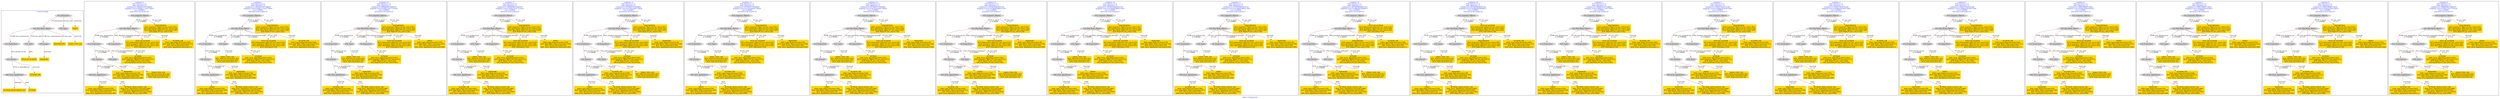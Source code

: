 digraph n0 {
fontcolor="blue"
remincross="true"
label="s08-s-17-edited.xml"
subgraph cluster_0 {
label="1-correct model"
n2[style="filled",color="white",fillcolor="lightgray",label="E12_Production1"];
n3[style="filled",color="white",fillcolor="lightgray",label="E21_Person1"];
n4[style="filled",color="white",fillcolor="lightgray",label="E82_Actor_Appellation1"];
n5[shape="plaintext",style="filled",fillcolor="gold",label="AUTHOR_URI"];
n6[style="filled",color="white",fillcolor="lightgray",label="E22_Man-Made_Object1"];
n7[style="filled",color="white",fillcolor="lightgray",label="E35_Title1"];
n8[style="filled",color="white",fillcolor="lightgray",label="E38_Image1"];
n9[shape="plaintext",style="filled",fillcolor="gold",label="DESCRIPTION"];
n10[style="filled",color="white",fillcolor="lightgray",label="E31_Document1"];
n11[style="filled",color="white",fillcolor="lightgray",label="E55_Type1"];
n12[shape="plaintext",style="filled",fillcolor="gold",label="VIDEO"];
n13[shape="plaintext",style="filled",fillcolor="gold",label="TITLE NO AUTHOR"];
n14[shape="plaintext",style="filled",fillcolor="gold",label="IMAGESRC"];
n15[shape="plaintext",style="filled",fillcolor="gold",label="VIDEO_TYPE_URI"];
n16[shape="plaintext",style="filled",fillcolor="gold",label="AUTHOR_APPELLATION_URI"];
n17[shape="plaintext",style="filled",fillcolor="gold",label="AUTHOR"];
}
subgraph cluster_1 {
label="candidate 0\nlink coherence:1.0\nnode coherence:1.0\nconfidence:0.19028331767338835\nmapping score:0.43842777255779614\ncost:13.99983\n-precision:0.29-recall:0.27"
n19[style="filled",color="white",fillcolor="lightgray",label="E12_Production1"];
n20[style="filled",color="white",fillcolor="lightgray",label="E21_Person1"];
n21[style="filled",color="white",fillcolor="lightgray",label="E55_Type1"];
n22[style="filled",color="white",fillcolor="lightgray",label="E82_Actor_Appellation1"];
n23[style="filled",color="white",fillcolor="lightgray",label="E22_Man-Made_Object1"];
n24[style="filled",color="white",fillcolor="lightgray",label="E8_Acquisition1"];
n25[style="filled",color="white",fillcolor="lightgray",label="E33_Linguistic_Object2"];
n26[shape="plaintext",style="filled",fillcolor="gold",label="DESCRIPTION\n[E33_Linguistic_Object,P3_has_note,0.347]\n[E73_Information_Object,P3_has_note,0.332]\n[E22_Man-Made_Object,P3_has_note,0.185]\n[E30_Right,P3_has_note,0.136]"];
n27[shape="plaintext",style="filled",fillcolor="gold",label="IMAGESRC\n[E40_Legal_Body,classLink,0.59]\n[E22_Man-Made_Object,classLink,0.188]\n[E21_Person,classLink,0.124]\n[E82_Actor_Appellation,classLink,0.099]"];
n28[shape="plaintext",style="filled",fillcolor="gold",label="AUTHOR\n[E82_Actor_Appellation,label,0.291]\n[E33_Linguistic_Object,P3_has_note,0.271]\n[E30_Right,P3_has_note,0.222]\n[E8_Acquisition,P3_has_note,0.216]"];
n29[shape="plaintext",style="filled",fillcolor="gold",label="VIDEO_TYPE_URI\n[E57_Material,classLink,0.341]\n[E74_Group,classLink,0.339]\n[E55_Type,classLink,0.32]"];
n30[shape="plaintext",style="filled",fillcolor="gold",label="TITLE NO AUTHOR\n[E73_Information_Object,P3_has_note,0.351]\n[E33_Linguistic_Object,P3_has_note,0.328]\n[E22_Man-Made_Object,P3_has_note,0.203]\n[E35_Title,label,0.118]"];
n31[shape="plaintext",style="filled",fillcolor="gold",label="AUTHOR_URI\n[E40_Legal_Body,classLink,0.564]\n[E22_Man-Made_Object,classLink,0.211]\n[E21_Person,classLink,0.125]\n[E82_Actor_Appellation,classLink,0.1]"];
n32[shape="plaintext",style="filled",fillcolor="gold",label="VIDEO\n[E40_Legal_Body,classLink,0.578]\n[E22_Man-Made_Object,classLink,0.205]\n[E21_Person,classLink,0.12]\n[E82_Actor_Appellation,classLink,0.096]"];
n33[shape="plaintext",style="filled",fillcolor="gold",label="AUTHOR_APPELLATION_URI\n[E82_Actor_Appellation,classLink,0.986]\n[E82_Actor_Appellation,label,0.005]\n[E33_Linguistic_Object,P3_has_note,0.005]\n[E30_Right,P3_has_note,0.004]"];
}
subgraph cluster_2 {
label="candidate 1\nlink coherence:1.0\nnode coherence:1.0\nconfidence:0.19028331767338835\nmapping score:0.43842777255779614\ncost:13.99985\n-precision:0.29-recall:0.27"
n35[style="filled",color="white",fillcolor="lightgray",label="E12_Production1"];
n36[style="filled",color="white",fillcolor="lightgray",label="E21_Person1"];
n37[style="filled",color="white",fillcolor="lightgray",label="E82_Actor_Appellation1"];
n38[style="filled",color="white",fillcolor="lightgray",label="E22_Man-Made_Object1"];
n39[style="filled",color="white",fillcolor="lightgray",label="E55_Type2"];
n40[style="filled",color="white",fillcolor="lightgray",label="E8_Acquisition1"];
n41[style="filled",color="white",fillcolor="lightgray",label="E33_Linguistic_Object2"];
n42[shape="plaintext",style="filled",fillcolor="gold",label="DESCRIPTION\n[E33_Linguistic_Object,P3_has_note,0.347]\n[E73_Information_Object,P3_has_note,0.332]\n[E22_Man-Made_Object,P3_has_note,0.185]\n[E30_Right,P3_has_note,0.136]"];
n43[shape="plaintext",style="filled",fillcolor="gold",label="VIDEO_TYPE_URI\n[E57_Material,classLink,0.341]\n[E74_Group,classLink,0.339]\n[E55_Type,classLink,0.32]"];
n44[shape="plaintext",style="filled",fillcolor="gold",label="IMAGESRC\n[E40_Legal_Body,classLink,0.59]\n[E22_Man-Made_Object,classLink,0.188]\n[E21_Person,classLink,0.124]\n[E82_Actor_Appellation,classLink,0.099]"];
n45[shape="plaintext",style="filled",fillcolor="gold",label="AUTHOR\n[E82_Actor_Appellation,label,0.291]\n[E33_Linguistic_Object,P3_has_note,0.271]\n[E30_Right,P3_has_note,0.222]\n[E8_Acquisition,P3_has_note,0.216]"];
n46[shape="plaintext",style="filled",fillcolor="gold",label="TITLE NO AUTHOR\n[E73_Information_Object,P3_has_note,0.351]\n[E33_Linguistic_Object,P3_has_note,0.328]\n[E22_Man-Made_Object,P3_has_note,0.203]\n[E35_Title,label,0.118]"];
n47[shape="plaintext",style="filled",fillcolor="gold",label="AUTHOR_URI\n[E40_Legal_Body,classLink,0.564]\n[E22_Man-Made_Object,classLink,0.211]\n[E21_Person,classLink,0.125]\n[E82_Actor_Appellation,classLink,0.1]"];
n48[shape="plaintext",style="filled",fillcolor="gold",label="VIDEO\n[E40_Legal_Body,classLink,0.578]\n[E22_Man-Made_Object,classLink,0.205]\n[E21_Person,classLink,0.12]\n[E82_Actor_Appellation,classLink,0.096]"];
n49[shape="plaintext",style="filled",fillcolor="gold",label="AUTHOR_APPELLATION_URI\n[E82_Actor_Appellation,classLink,0.986]\n[E82_Actor_Appellation,label,0.005]\n[E33_Linguistic_Object,P3_has_note,0.005]\n[E30_Right,P3_has_note,0.004]"];
}
subgraph cluster_3 {
label="candidate 10\nlink coherence:1.0\nnode coherence:1.0\nconfidence:0.18994059513484357\nmapping score:0.4383135317116145\ncost:13.99985\n-precision:0.29-recall:0.27"
n51[style="filled",color="white",fillcolor="lightgray",label="E12_Production1"];
n52[style="filled",color="white",fillcolor="lightgray",label="E21_Person1"];
n53[style="filled",color="white",fillcolor="lightgray",label="E82_Actor_Appellation1"];
n54[style="filled",color="white",fillcolor="lightgray",label="E22_Man-Made_Object1"];
n55[style="filled",color="white",fillcolor="lightgray",label="E55_Type2"];
n56[style="filled",color="white",fillcolor="lightgray",label="E8_Acquisition1"];
n57[style="filled",color="white",fillcolor="lightgray",label="E33_Linguistic_Object2"];
n58[shape="plaintext",style="filled",fillcolor="gold",label="DESCRIPTION\n[E33_Linguistic_Object,P3_has_note,0.347]\n[E73_Information_Object,P3_has_note,0.332]\n[E22_Man-Made_Object,P3_has_note,0.185]\n[E30_Right,P3_has_note,0.136]"];
n59[shape="plaintext",style="filled",fillcolor="gold",label="VIDEO_TYPE_URI\n[E57_Material,classLink,0.341]\n[E74_Group,classLink,0.339]\n[E55_Type,classLink,0.32]"];
n60[shape="plaintext",style="filled",fillcolor="gold",label="IMAGESRC\n[E40_Legal_Body,classLink,0.59]\n[E22_Man-Made_Object,classLink,0.188]\n[E21_Person,classLink,0.124]\n[E82_Actor_Appellation,classLink,0.099]"];
n61[shape="plaintext",style="filled",fillcolor="gold",label="AUTHOR\n[E82_Actor_Appellation,label,0.291]\n[E33_Linguistic_Object,P3_has_note,0.271]\n[E30_Right,P3_has_note,0.222]\n[E8_Acquisition,P3_has_note,0.216]"];
n62[shape="plaintext",style="filled",fillcolor="gold",label="TITLE NO AUTHOR\n[E73_Information_Object,P3_has_note,0.351]\n[E33_Linguistic_Object,P3_has_note,0.328]\n[E22_Man-Made_Object,P3_has_note,0.203]\n[E35_Title,label,0.118]"];
n63[shape="plaintext",style="filled",fillcolor="gold",label="VIDEO\n[E40_Legal_Body,classLink,0.578]\n[E22_Man-Made_Object,classLink,0.205]\n[E21_Person,classLink,0.12]\n[E82_Actor_Appellation,classLink,0.096]"];
n64[shape="plaintext",style="filled",fillcolor="gold",label="AUTHOR_URI\n[E40_Legal_Body,classLink,0.564]\n[E22_Man-Made_Object,classLink,0.211]\n[E21_Person,classLink,0.125]\n[E82_Actor_Appellation,classLink,0.1]"];
n65[shape="plaintext",style="filled",fillcolor="gold",label="AUTHOR_APPELLATION_URI\n[E82_Actor_Appellation,classLink,0.986]\n[E82_Actor_Appellation,label,0.005]\n[E33_Linguistic_Object,P3_has_note,0.005]\n[E30_Right,P3_has_note,0.004]"];
}
subgraph cluster_4 {
label="candidate 11\nlink coherence:1.0\nnode coherence:1.0\nconfidence:0.18994059513484357\nmapping score:0.4383135317116145\ncost:13.99986\n-precision:0.29-recall:0.27"
n67[style="filled",color="white",fillcolor="lightgray",label="E12_Production1"];
n68[style="filled",color="white",fillcolor="lightgray",label="E21_Person1"];
n69[style="filled",color="white",fillcolor="lightgray",label="E82_Actor_Appellation1"];
n70[style="filled",color="white",fillcolor="lightgray",label="E22_Man-Made_Object1"];
n71[style="filled",color="white",fillcolor="lightgray",label="E55_Type3"];
n72[style="filled",color="white",fillcolor="lightgray",label="E8_Acquisition1"];
n73[style="filled",color="white",fillcolor="lightgray",label="E33_Linguistic_Object2"];
n74[shape="plaintext",style="filled",fillcolor="gold",label="DESCRIPTION\n[E33_Linguistic_Object,P3_has_note,0.347]\n[E73_Information_Object,P3_has_note,0.332]\n[E22_Man-Made_Object,P3_has_note,0.185]\n[E30_Right,P3_has_note,0.136]"];
n75[shape="plaintext",style="filled",fillcolor="gold",label="VIDEO_TYPE_URI\n[E57_Material,classLink,0.341]\n[E74_Group,classLink,0.339]\n[E55_Type,classLink,0.32]"];
n76[shape="plaintext",style="filled",fillcolor="gold",label="IMAGESRC\n[E40_Legal_Body,classLink,0.59]\n[E22_Man-Made_Object,classLink,0.188]\n[E21_Person,classLink,0.124]\n[E82_Actor_Appellation,classLink,0.099]"];
n77[shape="plaintext",style="filled",fillcolor="gold",label="AUTHOR\n[E82_Actor_Appellation,label,0.291]\n[E33_Linguistic_Object,P3_has_note,0.271]\n[E30_Right,P3_has_note,0.222]\n[E8_Acquisition,P3_has_note,0.216]"];
n78[shape="plaintext",style="filled",fillcolor="gold",label="TITLE NO AUTHOR\n[E73_Information_Object,P3_has_note,0.351]\n[E33_Linguistic_Object,P3_has_note,0.328]\n[E22_Man-Made_Object,P3_has_note,0.203]\n[E35_Title,label,0.118]"];
n79[shape="plaintext",style="filled",fillcolor="gold",label="VIDEO\n[E40_Legal_Body,classLink,0.578]\n[E22_Man-Made_Object,classLink,0.205]\n[E21_Person,classLink,0.12]\n[E82_Actor_Appellation,classLink,0.096]"];
n80[shape="plaintext",style="filled",fillcolor="gold",label="AUTHOR_URI\n[E40_Legal_Body,classLink,0.564]\n[E22_Man-Made_Object,classLink,0.211]\n[E21_Person,classLink,0.125]\n[E82_Actor_Appellation,classLink,0.1]"];
n81[shape="plaintext",style="filled",fillcolor="gold",label="AUTHOR_APPELLATION_URI\n[E82_Actor_Appellation,classLink,0.986]\n[E82_Actor_Appellation,label,0.005]\n[E33_Linguistic_Object,P3_has_note,0.005]\n[E30_Right,P3_has_note,0.004]"];
}
subgraph cluster_5 {
label="candidate 12\nlink coherence:1.0\nnode coherence:1.0\nconfidence:0.18750547372039061\nmapping score:0.4375018245734636\ncost:13.99983\n-precision:0.36-recall:0.33"
n83[style="filled",color="white",fillcolor="lightgray",label="E12_Production1"];
n84[style="filled",color="white",fillcolor="lightgray",label="E21_Person1"];
n85[style="filled",color="white",fillcolor="lightgray",label="E55_Type1"];
n86[style="filled",color="white",fillcolor="lightgray",label="E82_Actor_Appellation1"];
n87[style="filled",color="white",fillcolor="lightgray",label="E22_Man-Made_Object1"];
n88[style="filled",color="white",fillcolor="lightgray",label="E8_Acquisition1"];
n89[style="filled",color="white",fillcolor="lightgray",label="E33_Linguistic_Object2"];
n90[shape="plaintext",style="filled",fillcolor="gold",label="DESCRIPTION\n[E33_Linguistic_Object,P3_has_note,0.347]\n[E73_Information_Object,P3_has_note,0.332]\n[E22_Man-Made_Object,P3_has_note,0.185]\n[E30_Right,P3_has_note,0.136]"];
n91[shape="plaintext",style="filled",fillcolor="gold",label="AUTHOR_URI\n[E40_Legal_Body,classLink,0.564]\n[E22_Man-Made_Object,classLink,0.211]\n[E21_Person,classLink,0.125]\n[E82_Actor_Appellation,classLink,0.1]"];
n92[shape="plaintext",style="filled",fillcolor="gold",label="AUTHOR\n[E82_Actor_Appellation,label,0.291]\n[E33_Linguistic_Object,P3_has_note,0.271]\n[E30_Right,P3_has_note,0.222]\n[E8_Acquisition,P3_has_note,0.216]"];
n93[shape="plaintext",style="filled",fillcolor="gold",label="VIDEO_TYPE_URI\n[E57_Material,classLink,0.341]\n[E74_Group,classLink,0.339]\n[E55_Type,classLink,0.32]"];
n94[shape="plaintext",style="filled",fillcolor="gold",label="TITLE NO AUTHOR\n[E73_Information_Object,P3_has_note,0.351]\n[E33_Linguistic_Object,P3_has_note,0.328]\n[E22_Man-Made_Object,P3_has_note,0.203]\n[E35_Title,label,0.118]"];
n95[shape="plaintext",style="filled",fillcolor="gold",label="IMAGESRC\n[E40_Legal_Body,classLink,0.59]\n[E22_Man-Made_Object,classLink,0.188]\n[E21_Person,classLink,0.124]\n[E82_Actor_Appellation,classLink,0.099]"];
n96[shape="plaintext",style="filled",fillcolor="gold",label="VIDEO\n[E40_Legal_Body,classLink,0.578]\n[E22_Man-Made_Object,classLink,0.205]\n[E21_Person,classLink,0.12]\n[E82_Actor_Appellation,classLink,0.096]"];
n97[shape="plaintext",style="filled",fillcolor="gold",label="AUTHOR_APPELLATION_URI\n[E82_Actor_Appellation,classLink,0.986]\n[E82_Actor_Appellation,label,0.005]\n[E33_Linguistic_Object,P3_has_note,0.005]\n[E30_Right,P3_has_note,0.004]"];
}
subgraph cluster_6 {
label="candidate 13\nlink coherence:1.0\nnode coherence:1.0\nconfidence:0.18750547372039061\nmapping score:0.4375018245734636\ncost:13.99985\n-precision:0.36-recall:0.33"
n99[style="filled",color="white",fillcolor="lightgray",label="E12_Production1"];
n100[style="filled",color="white",fillcolor="lightgray",label="E21_Person1"];
n101[style="filled",color="white",fillcolor="lightgray",label="E82_Actor_Appellation1"];
n102[style="filled",color="white",fillcolor="lightgray",label="E22_Man-Made_Object1"];
n103[style="filled",color="white",fillcolor="lightgray",label="E55_Type2"];
n104[style="filled",color="white",fillcolor="lightgray",label="E8_Acquisition1"];
n105[style="filled",color="white",fillcolor="lightgray",label="E33_Linguistic_Object2"];
n106[shape="plaintext",style="filled",fillcolor="gold",label="DESCRIPTION\n[E33_Linguistic_Object,P3_has_note,0.347]\n[E73_Information_Object,P3_has_note,0.332]\n[E22_Man-Made_Object,P3_has_note,0.185]\n[E30_Right,P3_has_note,0.136]"];
n107[shape="plaintext",style="filled",fillcolor="gold",label="VIDEO_TYPE_URI\n[E57_Material,classLink,0.341]\n[E74_Group,classLink,0.339]\n[E55_Type,classLink,0.32]"];
n108[shape="plaintext",style="filled",fillcolor="gold",label="AUTHOR_URI\n[E40_Legal_Body,classLink,0.564]\n[E22_Man-Made_Object,classLink,0.211]\n[E21_Person,classLink,0.125]\n[E82_Actor_Appellation,classLink,0.1]"];
n109[shape="plaintext",style="filled",fillcolor="gold",label="AUTHOR\n[E82_Actor_Appellation,label,0.291]\n[E33_Linguistic_Object,P3_has_note,0.271]\n[E30_Right,P3_has_note,0.222]\n[E8_Acquisition,P3_has_note,0.216]"];
n110[shape="plaintext",style="filled",fillcolor="gold",label="TITLE NO AUTHOR\n[E73_Information_Object,P3_has_note,0.351]\n[E33_Linguistic_Object,P3_has_note,0.328]\n[E22_Man-Made_Object,P3_has_note,0.203]\n[E35_Title,label,0.118]"];
n111[shape="plaintext",style="filled",fillcolor="gold",label="IMAGESRC\n[E40_Legal_Body,classLink,0.59]\n[E22_Man-Made_Object,classLink,0.188]\n[E21_Person,classLink,0.124]\n[E82_Actor_Appellation,classLink,0.099]"];
n112[shape="plaintext",style="filled",fillcolor="gold",label="VIDEO\n[E40_Legal_Body,classLink,0.578]\n[E22_Man-Made_Object,classLink,0.205]\n[E21_Person,classLink,0.12]\n[E82_Actor_Appellation,classLink,0.096]"];
n113[shape="plaintext",style="filled",fillcolor="gold",label="AUTHOR_APPELLATION_URI\n[E82_Actor_Appellation,classLink,0.986]\n[E82_Actor_Appellation,label,0.005]\n[E33_Linguistic_Object,P3_has_note,0.005]\n[E30_Right,P3_has_note,0.004]"];
}
subgraph cluster_7 {
label="candidate 14\nlink coherence:1.0\nnode coherence:1.0\nconfidence:0.18750547372039061\nmapping score:0.4375018245734636\ncost:13.99986\n-precision:0.36-recall:0.33"
n115[style="filled",color="white",fillcolor="lightgray",label="E12_Production1"];
n116[style="filled",color="white",fillcolor="lightgray",label="E21_Person1"];
n117[style="filled",color="white",fillcolor="lightgray",label="E82_Actor_Appellation1"];
n118[style="filled",color="white",fillcolor="lightgray",label="E22_Man-Made_Object1"];
n119[style="filled",color="white",fillcolor="lightgray",label="E55_Type3"];
n120[style="filled",color="white",fillcolor="lightgray",label="E8_Acquisition1"];
n121[style="filled",color="white",fillcolor="lightgray",label="E33_Linguistic_Object2"];
n122[shape="plaintext",style="filled",fillcolor="gold",label="DESCRIPTION\n[E33_Linguistic_Object,P3_has_note,0.347]\n[E73_Information_Object,P3_has_note,0.332]\n[E22_Man-Made_Object,P3_has_note,0.185]\n[E30_Right,P3_has_note,0.136]"];
n123[shape="plaintext",style="filled",fillcolor="gold",label="VIDEO_TYPE_URI\n[E57_Material,classLink,0.341]\n[E74_Group,classLink,0.339]\n[E55_Type,classLink,0.32]"];
n124[shape="plaintext",style="filled",fillcolor="gold",label="AUTHOR_URI\n[E40_Legal_Body,classLink,0.564]\n[E22_Man-Made_Object,classLink,0.211]\n[E21_Person,classLink,0.125]\n[E82_Actor_Appellation,classLink,0.1]"];
n125[shape="plaintext",style="filled",fillcolor="gold",label="AUTHOR\n[E82_Actor_Appellation,label,0.291]\n[E33_Linguistic_Object,P3_has_note,0.271]\n[E30_Right,P3_has_note,0.222]\n[E8_Acquisition,P3_has_note,0.216]"];
n126[shape="plaintext",style="filled",fillcolor="gold",label="TITLE NO AUTHOR\n[E73_Information_Object,P3_has_note,0.351]\n[E33_Linguistic_Object,P3_has_note,0.328]\n[E22_Man-Made_Object,P3_has_note,0.203]\n[E35_Title,label,0.118]"];
n127[shape="plaintext",style="filled",fillcolor="gold",label="IMAGESRC\n[E40_Legal_Body,classLink,0.59]\n[E22_Man-Made_Object,classLink,0.188]\n[E21_Person,classLink,0.124]\n[E82_Actor_Appellation,classLink,0.099]"];
n128[shape="plaintext",style="filled",fillcolor="gold",label="VIDEO\n[E40_Legal_Body,classLink,0.578]\n[E22_Man-Made_Object,classLink,0.205]\n[E21_Person,classLink,0.12]\n[E82_Actor_Appellation,classLink,0.096]"];
n129[shape="plaintext",style="filled",fillcolor="gold",label="AUTHOR_APPELLATION_URI\n[E82_Actor_Appellation,classLink,0.986]\n[E82_Actor_Appellation,label,0.005]\n[E33_Linguistic_Object,P3_has_note,0.005]\n[E30_Right,P3_has_note,0.004]"];
}
subgraph cluster_8 {
label="candidate 15\nlink coherence:1.0\nnode coherence:1.0\nconfidence:0.18739703652953732\nmapping score:0.43746567884317916\ncost:13.99983\n-precision:0.29-recall:0.27"
n131[style="filled",color="white",fillcolor="lightgray",label="E12_Production1"];
n132[style="filled",color="white",fillcolor="lightgray",label="E21_Person1"];
n133[style="filled",color="white",fillcolor="lightgray",label="E55_Type1"];
n134[style="filled",color="white",fillcolor="lightgray",label="E82_Actor_Appellation1"];
n135[style="filled",color="white",fillcolor="lightgray",label="E22_Man-Made_Object1"];
n136[style="filled",color="white",fillcolor="lightgray",label="E8_Acquisition1"];
n137[style="filled",color="white",fillcolor="lightgray",label="E33_Linguistic_Object2"];
n138[shape="plaintext",style="filled",fillcolor="gold",label="DESCRIPTION\n[E33_Linguistic_Object,P3_has_note,0.347]\n[E73_Information_Object,P3_has_note,0.332]\n[E22_Man-Made_Object,P3_has_note,0.185]\n[E30_Right,P3_has_note,0.136]"];
n139[shape="plaintext",style="filled",fillcolor="gold",label="VIDEO\n[E40_Legal_Body,classLink,0.578]\n[E22_Man-Made_Object,classLink,0.205]\n[E21_Person,classLink,0.12]\n[E82_Actor_Appellation,classLink,0.096]"];
n140[shape="plaintext",style="filled",fillcolor="gold",label="AUTHOR\n[E82_Actor_Appellation,label,0.291]\n[E33_Linguistic_Object,P3_has_note,0.271]\n[E30_Right,P3_has_note,0.222]\n[E8_Acquisition,P3_has_note,0.216]"];
n141[shape="plaintext",style="filled",fillcolor="gold",label="VIDEO_TYPE_URI\n[E57_Material,classLink,0.341]\n[E74_Group,classLink,0.339]\n[E55_Type,classLink,0.32]"];
n142[shape="plaintext",style="filled",fillcolor="gold",label="TITLE NO AUTHOR\n[E73_Information_Object,P3_has_note,0.351]\n[E33_Linguistic_Object,P3_has_note,0.328]\n[E22_Man-Made_Object,P3_has_note,0.203]\n[E35_Title,label,0.118]"];
n143[shape="plaintext",style="filled",fillcolor="gold",label="IMAGESRC\n[E40_Legal_Body,classLink,0.59]\n[E22_Man-Made_Object,classLink,0.188]\n[E21_Person,classLink,0.124]\n[E82_Actor_Appellation,classLink,0.099]"];
n144[shape="plaintext",style="filled",fillcolor="gold",label="AUTHOR_URI\n[E40_Legal_Body,classLink,0.564]\n[E22_Man-Made_Object,classLink,0.211]\n[E21_Person,classLink,0.125]\n[E82_Actor_Appellation,classLink,0.1]"];
n145[shape="plaintext",style="filled",fillcolor="gold",label="AUTHOR_APPELLATION_URI\n[E82_Actor_Appellation,classLink,0.986]\n[E82_Actor_Appellation,label,0.005]\n[E33_Linguistic_Object,P3_has_note,0.005]\n[E30_Right,P3_has_note,0.004]"];
}
subgraph cluster_9 {
label="candidate 16\nlink coherence:1.0\nnode coherence:1.0\nconfidence:0.18739703652953732\nmapping score:0.43746567884317916\ncost:13.99985\n-precision:0.29-recall:0.27"
n147[style="filled",color="white",fillcolor="lightgray",label="E12_Production1"];
n148[style="filled",color="white",fillcolor="lightgray",label="E21_Person1"];
n149[style="filled",color="white",fillcolor="lightgray",label="E82_Actor_Appellation1"];
n150[style="filled",color="white",fillcolor="lightgray",label="E22_Man-Made_Object1"];
n151[style="filled",color="white",fillcolor="lightgray",label="E55_Type2"];
n152[style="filled",color="white",fillcolor="lightgray",label="E8_Acquisition1"];
n153[style="filled",color="white",fillcolor="lightgray",label="E33_Linguistic_Object2"];
n154[shape="plaintext",style="filled",fillcolor="gold",label="DESCRIPTION\n[E33_Linguistic_Object,P3_has_note,0.347]\n[E73_Information_Object,P3_has_note,0.332]\n[E22_Man-Made_Object,P3_has_note,0.185]\n[E30_Right,P3_has_note,0.136]"];
n155[shape="plaintext",style="filled",fillcolor="gold",label="VIDEO_TYPE_URI\n[E57_Material,classLink,0.341]\n[E74_Group,classLink,0.339]\n[E55_Type,classLink,0.32]"];
n156[shape="plaintext",style="filled",fillcolor="gold",label="VIDEO\n[E40_Legal_Body,classLink,0.578]\n[E22_Man-Made_Object,classLink,0.205]\n[E21_Person,classLink,0.12]\n[E82_Actor_Appellation,classLink,0.096]"];
n157[shape="plaintext",style="filled",fillcolor="gold",label="AUTHOR\n[E82_Actor_Appellation,label,0.291]\n[E33_Linguistic_Object,P3_has_note,0.271]\n[E30_Right,P3_has_note,0.222]\n[E8_Acquisition,P3_has_note,0.216]"];
n158[shape="plaintext",style="filled",fillcolor="gold",label="TITLE NO AUTHOR\n[E73_Information_Object,P3_has_note,0.351]\n[E33_Linguistic_Object,P3_has_note,0.328]\n[E22_Man-Made_Object,P3_has_note,0.203]\n[E35_Title,label,0.118]"];
n159[shape="plaintext",style="filled",fillcolor="gold",label="IMAGESRC\n[E40_Legal_Body,classLink,0.59]\n[E22_Man-Made_Object,classLink,0.188]\n[E21_Person,classLink,0.124]\n[E82_Actor_Appellation,classLink,0.099]"];
n160[shape="plaintext",style="filled",fillcolor="gold",label="AUTHOR_URI\n[E40_Legal_Body,classLink,0.564]\n[E22_Man-Made_Object,classLink,0.211]\n[E21_Person,classLink,0.125]\n[E82_Actor_Appellation,classLink,0.1]"];
n161[shape="plaintext",style="filled",fillcolor="gold",label="AUTHOR_APPELLATION_URI\n[E82_Actor_Appellation,classLink,0.986]\n[E82_Actor_Appellation,label,0.005]\n[E33_Linguistic_Object,P3_has_note,0.005]\n[E30_Right,P3_has_note,0.004]"];
}
subgraph cluster_10 {
label="candidate 17\nlink coherence:1.0\nnode coherence:1.0\nconfidence:0.18739703652953732\nmapping score:0.43746567884317916\ncost:13.99986\n-precision:0.29-recall:0.27"
n163[style="filled",color="white",fillcolor="lightgray",label="E12_Production1"];
n164[style="filled",color="white",fillcolor="lightgray",label="E21_Person1"];
n165[style="filled",color="white",fillcolor="lightgray",label="E82_Actor_Appellation1"];
n166[style="filled",color="white",fillcolor="lightgray",label="E22_Man-Made_Object1"];
n167[style="filled",color="white",fillcolor="lightgray",label="E55_Type3"];
n168[style="filled",color="white",fillcolor="lightgray",label="E8_Acquisition1"];
n169[style="filled",color="white",fillcolor="lightgray",label="E33_Linguistic_Object2"];
n170[shape="plaintext",style="filled",fillcolor="gold",label="DESCRIPTION\n[E33_Linguistic_Object,P3_has_note,0.347]\n[E73_Information_Object,P3_has_note,0.332]\n[E22_Man-Made_Object,P3_has_note,0.185]\n[E30_Right,P3_has_note,0.136]"];
n171[shape="plaintext",style="filled",fillcolor="gold",label="VIDEO_TYPE_URI\n[E57_Material,classLink,0.341]\n[E74_Group,classLink,0.339]\n[E55_Type,classLink,0.32]"];
n172[shape="plaintext",style="filled",fillcolor="gold",label="VIDEO\n[E40_Legal_Body,classLink,0.578]\n[E22_Man-Made_Object,classLink,0.205]\n[E21_Person,classLink,0.12]\n[E82_Actor_Appellation,classLink,0.096]"];
n173[shape="plaintext",style="filled",fillcolor="gold",label="AUTHOR\n[E82_Actor_Appellation,label,0.291]\n[E33_Linguistic_Object,P3_has_note,0.271]\n[E30_Right,P3_has_note,0.222]\n[E8_Acquisition,P3_has_note,0.216]"];
n174[shape="plaintext",style="filled",fillcolor="gold",label="TITLE NO AUTHOR\n[E73_Information_Object,P3_has_note,0.351]\n[E33_Linguistic_Object,P3_has_note,0.328]\n[E22_Man-Made_Object,P3_has_note,0.203]\n[E35_Title,label,0.118]"];
n175[shape="plaintext",style="filled",fillcolor="gold",label="IMAGESRC\n[E40_Legal_Body,classLink,0.59]\n[E22_Man-Made_Object,classLink,0.188]\n[E21_Person,classLink,0.124]\n[E82_Actor_Appellation,classLink,0.099]"];
n176[shape="plaintext",style="filled",fillcolor="gold",label="AUTHOR_URI\n[E40_Legal_Body,classLink,0.564]\n[E22_Man-Made_Object,classLink,0.211]\n[E21_Person,classLink,0.125]\n[E82_Actor_Appellation,classLink,0.1]"];
n177[shape="plaintext",style="filled",fillcolor="gold",label="AUTHOR_APPELLATION_URI\n[E82_Actor_Appellation,classLink,0.986]\n[E82_Actor_Appellation,label,0.005]\n[E33_Linguistic_Object,P3_has_note,0.005]\n[E30_Right,P3_has_note,0.004]"];
}
subgraph cluster_11 {
label="candidate 18\nlink coherence:1.0\nnode coherence:1.0\nconfidence:0.18570876928397323\nmapping score:0.4369029230946577\ncost:13.99983\n-precision:0.36-recall:0.33"
n179[style="filled",color="white",fillcolor="lightgray",label="E12_Production1"];
n180[style="filled",color="white",fillcolor="lightgray",label="E21_Person1"];
n181[style="filled",color="white",fillcolor="lightgray",label="E55_Type1"];
n182[style="filled",color="white",fillcolor="lightgray",label="E82_Actor_Appellation1"];
n183[style="filled",color="white",fillcolor="lightgray",label="E22_Man-Made_Object1"];
n184[style="filled",color="white",fillcolor="lightgray",label="E8_Acquisition1"];
n185[style="filled",color="white",fillcolor="lightgray",label="E33_Linguistic_Object2"];
n186[shape="plaintext",style="filled",fillcolor="gold",label="TITLE NO AUTHOR\n[E73_Information_Object,P3_has_note,0.351]\n[E33_Linguistic_Object,P3_has_note,0.328]\n[E22_Man-Made_Object,P3_has_note,0.203]\n[E35_Title,label,0.118]"];
n187[shape="plaintext",style="filled",fillcolor="gold",label="IMAGESRC\n[E40_Legal_Body,classLink,0.59]\n[E22_Man-Made_Object,classLink,0.188]\n[E21_Person,classLink,0.124]\n[E82_Actor_Appellation,classLink,0.099]"];
n188[shape="plaintext",style="filled",fillcolor="gold",label="AUTHOR\n[E82_Actor_Appellation,label,0.291]\n[E33_Linguistic_Object,P3_has_note,0.271]\n[E30_Right,P3_has_note,0.222]\n[E8_Acquisition,P3_has_note,0.216]"];
n189[shape="plaintext",style="filled",fillcolor="gold",label="VIDEO_TYPE_URI\n[E57_Material,classLink,0.341]\n[E74_Group,classLink,0.339]\n[E55_Type,classLink,0.32]"];
n190[shape="plaintext",style="filled",fillcolor="gold",label="DESCRIPTION\n[E33_Linguistic_Object,P3_has_note,0.347]\n[E73_Information_Object,P3_has_note,0.332]\n[E22_Man-Made_Object,P3_has_note,0.185]\n[E30_Right,P3_has_note,0.136]"];
n191[shape="plaintext",style="filled",fillcolor="gold",label="AUTHOR_URI\n[E40_Legal_Body,classLink,0.564]\n[E22_Man-Made_Object,classLink,0.211]\n[E21_Person,classLink,0.125]\n[E82_Actor_Appellation,classLink,0.1]"];
n192[shape="plaintext",style="filled",fillcolor="gold",label="VIDEO\n[E40_Legal_Body,classLink,0.578]\n[E22_Man-Made_Object,classLink,0.205]\n[E21_Person,classLink,0.12]\n[E82_Actor_Appellation,classLink,0.096]"];
n193[shape="plaintext",style="filled",fillcolor="gold",label="AUTHOR_APPELLATION_URI\n[E82_Actor_Appellation,classLink,0.986]\n[E82_Actor_Appellation,label,0.005]\n[E33_Linguistic_Object,P3_has_note,0.005]\n[E30_Right,P3_has_note,0.004]"];
}
subgraph cluster_12 {
label="candidate 19\nlink coherence:1.0\nnode coherence:1.0\nconfidence:0.18570876928397323\nmapping score:0.4369029230946577\ncost:13.99985\n-precision:0.36-recall:0.33"
n195[style="filled",color="white",fillcolor="lightgray",label="E12_Production1"];
n196[style="filled",color="white",fillcolor="lightgray",label="E21_Person1"];
n197[style="filled",color="white",fillcolor="lightgray",label="E82_Actor_Appellation1"];
n198[style="filled",color="white",fillcolor="lightgray",label="E22_Man-Made_Object1"];
n199[style="filled",color="white",fillcolor="lightgray",label="E55_Type2"];
n200[style="filled",color="white",fillcolor="lightgray",label="E8_Acquisition1"];
n201[style="filled",color="white",fillcolor="lightgray",label="E33_Linguistic_Object2"];
n202[shape="plaintext",style="filled",fillcolor="gold",label="TITLE NO AUTHOR\n[E73_Information_Object,P3_has_note,0.351]\n[E33_Linguistic_Object,P3_has_note,0.328]\n[E22_Man-Made_Object,P3_has_note,0.203]\n[E35_Title,label,0.118]"];
n203[shape="plaintext",style="filled",fillcolor="gold",label="VIDEO_TYPE_URI\n[E57_Material,classLink,0.341]\n[E74_Group,classLink,0.339]\n[E55_Type,classLink,0.32]"];
n204[shape="plaintext",style="filled",fillcolor="gold",label="IMAGESRC\n[E40_Legal_Body,classLink,0.59]\n[E22_Man-Made_Object,classLink,0.188]\n[E21_Person,classLink,0.124]\n[E82_Actor_Appellation,classLink,0.099]"];
n205[shape="plaintext",style="filled",fillcolor="gold",label="AUTHOR\n[E82_Actor_Appellation,label,0.291]\n[E33_Linguistic_Object,P3_has_note,0.271]\n[E30_Right,P3_has_note,0.222]\n[E8_Acquisition,P3_has_note,0.216]"];
n206[shape="plaintext",style="filled",fillcolor="gold",label="DESCRIPTION\n[E33_Linguistic_Object,P3_has_note,0.347]\n[E73_Information_Object,P3_has_note,0.332]\n[E22_Man-Made_Object,P3_has_note,0.185]\n[E30_Right,P3_has_note,0.136]"];
n207[shape="plaintext",style="filled",fillcolor="gold",label="AUTHOR_URI\n[E40_Legal_Body,classLink,0.564]\n[E22_Man-Made_Object,classLink,0.211]\n[E21_Person,classLink,0.125]\n[E82_Actor_Appellation,classLink,0.1]"];
n208[shape="plaintext",style="filled",fillcolor="gold",label="VIDEO\n[E40_Legal_Body,classLink,0.578]\n[E22_Man-Made_Object,classLink,0.205]\n[E21_Person,classLink,0.12]\n[E82_Actor_Appellation,classLink,0.096]"];
n209[shape="plaintext",style="filled",fillcolor="gold",label="AUTHOR_APPELLATION_URI\n[E82_Actor_Appellation,classLink,0.986]\n[E82_Actor_Appellation,label,0.005]\n[E33_Linguistic_Object,P3_has_note,0.005]\n[E30_Right,P3_has_note,0.004]"];
}
subgraph cluster_13 {
label="candidate 2\nlink coherence:1.0\nnode coherence:1.0\nconfidence:0.19028331767338835\nmapping score:0.43842777255779614\ncost:13.99986\n-precision:0.29-recall:0.27"
n211[style="filled",color="white",fillcolor="lightgray",label="E12_Production1"];
n212[style="filled",color="white",fillcolor="lightgray",label="E21_Person1"];
n213[style="filled",color="white",fillcolor="lightgray",label="E82_Actor_Appellation1"];
n214[style="filled",color="white",fillcolor="lightgray",label="E22_Man-Made_Object1"];
n215[style="filled",color="white",fillcolor="lightgray",label="E55_Type3"];
n216[style="filled",color="white",fillcolor="lightgray",label="E8_Acquisition1"];
n217[style="filled",color="white",fillcolor="lightgray",label="E33_Linguistic_Object2"];
n218[shape="plaintext",style="filled",fillcolor="gold",label="DESCRIPTION\n[E33_Linguistic_Object,P3_has_note,0.347]\n[E73_Information_Object,P3_has_note,0.332]\n[E22_Man-Made_Object,P3_has_note,0.185]\n[E30_Right,P3_has_note,0.136]"];
n219[shape="plaintext",style="filled",fillcolor="gold",label="VIDEO_TYPE_URI\n[E57_Material,classLink,0.341]\n[E74_Group,classLink,0.339]\n[E55_Type,classLink,0.32]"];
n220[shape="plaintext",style="filled",fillcolor="gold",label="IMAGESRC\n[E40_Legal_Body,classLink,0.59]\n[E22_Man-Made_Object,classLink,0.188]\n[E21_Person,classLink,0.124]\n[E82_Actor_Appellation,classLink,0.099]"];
n221[shape="plaintext",style="filled",fillcolor="gold",label="AUTHOR\n[E82_Actor_Appellation,label,0.291]\n[E33_Linguistic_Object,P3_has_note,0.271]\n[E30_Right,P3_has_note,0.222]\n[E8_Acquisition,P3_has_note,0.216]"];
n222[shape="plaintext",style="filled",fillcolor="gold",label="TITLE NO AUTHOR\n[E73_Information_Object,P3_has_note,0.351]\n[E33_Linguistic_Object,P3_has_note,0.328]\n[E22_Man-Made_Object,P3_has_note,0.203]\n[E35_Title,label,0.118]"];
n223[shape="plaintext",style="filled",fillcolor="gold",label="AUTHOR_URI\n[E40_Legal_Body,classLink,0.564]\n[E22_Man-Made_Object,classLink,0.211]\n[E21_Person,classLink,0.125]\n[E82_Actor_Appellation,classLink,0.1]"];
n224[shape="plaintext",style="filled",fillcolor="gold",label="VIDEO\n[E40_Legal_Body,classLink,0.578]\n[E22_Man-Made_Object,classLink,0.205]\n[E21_Person,classLink,0.12]\n[E82_Actor_Appellation,classLink,0.096]"];
n225[shape="plaintext",style="filled",fillcolor="gold",label="AUTHOR_APPELLATION_URI\n[E82_Actor_Appellation,classLink,0.986]\n[E82_Actor_Appellation,label,0.005]\n[E33_Linguistic_Object,P3_has_note,0.005]\n[E30_Right,P3_has_note,0.004]"];
}
subgraph cluster_14 {
label="candidate 3\nlink coherence:1.0\nnode coherence:1.0\nconfidence:0.1902071923191549\nmapping score:0.43840239743971826\ncost:13.99983\n-precision:0.29-recall:0.27"
n227[style="filled",color="white",fillcolor="lightgray",label="E12_Production1"];
n228[style="filled",color="white",fillcolor="lightgray",label="E21_Person1"];
n229[style="filled",color="white",fillcolor="lightgray",label="E55_Type1"];
n230[style="filled",color="white",fillcolor="lightgray",label="E82_Actor_Appellation1"];
n231[style="filled",color="white",fillcolor="lightgray",label="E22_Man-Made_Object1"];
n232[style="filled",color="white",fillcolor="lightgray",label="E8_Acquisition1"];
n233[style="filled",color="white",fillcolor="lightgray",label="E33_Linguistic_Object2"];
n234[shape="plaintext",style="filled",fillcolor="gold",label="DESCRIPTION\n[E33_Linguistic_Object,P3_has_note,0.347]\n[E73_Information_Object,P3_has_note,0.332]\n[E22_Man-Made_Object,P3_has_note,0.185]\n[E30_Right,P3_has_note,0.136]"];
n235[shape="plaintext",style="filled",fillcolor="gold",label="VIDEO\n[E40_Legal_Body,classLink,0.578]\n[E22_Man-Made_Object,classLink,0.205]\n[E21_Person,classLink,0.12]\n[E82_Actor_Appellation,classLink,0.096]"];
n236[shape="plaintext",style="filled",fillcolor="gold",label="AUTHOR\n[E82_Actor_Appellation,label,0.291]\n[E33_Linguistic_Object,P3_has_note,0.271]\n[E30_Right,P3_has_note,0.222]\n[E8_Acquisition,P3_has_note,0.216]"];
n237[shape="plaintext",style="filled",fillcolor="gold",label="VIDEO_TYPE_URI\n[E57_Material,classLink,0.341]\n[E74_Group,classLink,0.339]\n[E55_Type,classLink,0.32]"];
n238[shape="plaintext",style="filled",fillcolor="gold",label="TITLE NO AUTHOR\n[E73_Information_Object,P3_has_note,0.351]\n[E33_Linguistic_Object,P3_has_note,0.328]\n[E22_Man-Made_Object,P3_has_note,0.203]\n[E35_Title,label,0.118]"];
n239[shape="plaintext",style="filled",fillcolor="gold",label="AUTHOR_URI\n[E40_Legal_Body,classLink,0.564]\n[E22_Man-Made_Object,classLink,0.211]\n[E21_Person,classLink,0.125]\n[E82_Actor_Appellation,classLink,0.1]"];
n240[shape="plaintext",style="filled",fillcolor="gold",label="IMAGESRC\n[E40_Legal_Body,classLink,0.59]\n[E22_Man-Made_Object,classLink,0.188]\n[E21_Person,classLink,0.124]\n[E82_Actor_Appellation,classLink,0.099]"];
n241[shape="plaintext",style="filled",fillcolor="gold",label="AUTHOR_APPELLATION_URI\n[E82_Actor_Appellation,classLink,0.986]\n[E82_Actor_Appellation,label,0.005]\n[E33_Linguistic_Object,P3_has_note,0.005]\n[E30_Right,P3_has_note,0.004]"];
}
subgraph cluster_15 {
label="candidate 4\nlink coherence:1.0\nnode coherence:1.0\nconfidence:0.1902071923191549\nmapping score:0.43840239743971826\ncost:13.99985\n-precision:0.29-recall:0.27"
n243[style="filled",color="white",fillcolor="lightgray",label="E12_Production1"];
n244[style="filled",color="white",fillcolor="lightgray",label="E21_Person1"];
n245[style="filled",color="white",fillcolor="lightgray",label="E82_Actor_Appellation1"];
n246[style="filled",color="white",fillcolor="lightgray",label="E22_Man-Made_Object1"];
n247[style="filled",color="white",fillcolor="lightgray",label="E55_Type2"];
n248[style="filled",color="white",fillcolor="lightgray",label="E8_Acquisition1"];
n249[style="filled",color="white",fillcolor="lightgray",label="E33_Linguistic_Object2"];
n250[shape="plaintext",style="filled",fillcolor="gold",label="DESCRIPTION\n[E33_Linguistic_Object,P3_has_note,0.347]\n[E73_Information_Object,P3_has_note,0.332]\n[E22_Man-Made_Object,P3_has_note,0.185]\n[E30_Right,P3_has_note,0.136]"];
n251[shape="plaintext",style="filled",fillcolor="gold",label="VIDEO_TYPE_URI\n[E57_Material,classLink,0.341]\n[E74_Group,classLink,0.339]\n[E55_Type,classLink,0.32]"];
n252[shape="plaintext",style="filled",fillcolor="gold",label="VIDEO\n[E40_Legal_Body,classLink,0.578]\n[E22_Man-Made_Object,classLink,0.205]\n[E21_Person,classLink,0.12]\n[E82_Actor_Appellation,classLink,0.096]"];
n253[shape="plaintext",style="filled",fillcolor="gold",label="AUTHOR\n[E82_Actor_Appellation,label,0.291]\n[E33_Linguistic_Object,P3_has_note,0.271]\n[E30_Right,P3_has_note,0.222]\n[E8_Acquisition,P3_has_note,0.216]"];
n254[shape="plaintext",style="filled",fillcolor="gold",label="TITLE NO AUTHOR\n[E73_Information_Object,P3_has_note,0.351]\n[E33_Linguistic_Object,P3_has_note,0.328]\n[E22_Man-Made_Object,P3_has_note,0.203]\n[E35_Title,label,0.118]"];
n255[shape="plaintext",style="filled",fillcolor="gold",label="AUTHOR_URI\n[E40_Legal_Body,classLink,0.564]\n[E22_Man-Made_Object,classLink,0.211]\n[E21_Person,classLink,0.125]\n[E82_Actor_Appellation,classLink,0.1]"];
n256[shape="plaintext",style="filled",fillcolor="gold",label="IMAGESRC\n[E40_Legal_Body,classLink,0.59]\n[E22_Man-Made_Object,classLink,0.188]\n[E21_Person,classLink,0.124]\n[E82_Actor_Appellation,classLink,0.099]"];
n257[shape="plaintext",style="filled",fillcolor="gold",label="AUTHOR_APPELLATION_URI\n[E82_Actor_Appellation,classLink,0.986]\n[E82_Actor_Appellation,label,0.005]\n[E33_Linguistic_Object,P3_has_note,0.005]\n[E30_Right,P3_has_note,0.004]"];
}
subgraph cluster_16 {
label="candidate 5\nlink coherence:1.0\nnode coherence:1.0\nconfidence:0.1902071923191549\nmapping score:0.43840239743971826\ncost:13.99986\n-precision:0.29-recall:0.27"
n259[style="filled",color="white",fillcolor="lightgray",label="E12_Production1"];
n260[style="filled",color="white",fillcolor="lightgray",label="E21_Person1"];
n261[style="filled",color="white",fillcolor="lightgray",label="E82_Actor_Appellation1"];
n262[style="filled",color="white",fillcolor="lightgray",label="E22_Man-Made_Object1"];
n263[style="filled",color="white",fillcolor="lightgray",label="E55_Type3"];
n264[style="filled",color="white",fillcolor="lightgray",label="E8_Acquisition1"];
n265[style="filled",color="white",fillcolor="lightgray",label="E33_Linguistic_Object2"];
n266[shape="plaintext",style="filled",fillcolor="gold",label="DESCRIPTION\n[E33_Linguistic_Object,P3_has_note,0.347]\n[E73_Information_Object,P3_has_note,0.332]\n[E22_Man-Made_Object,P3_has_note,0.185]\n[E30_Right,P3_has_note,0.136]"];
n267[shape="plaintext",style="filled",fillcolor="gold",label="VIDEO_TYPE_URI\n[E57_Material,classLink,0.341]\n[E74_Group,classLink,0.339]\n[E55_Type,classLink,0.32]"];
n268[shape="plaintext",style="filled",fillcolor="gold",label="VIDEO\n[E40_Legal_Body,classLink,0.578]\n[E22_Man-Made_Object,classLink,0.205]\n[E21_Person,classLink,0.12]\n[E82_Actor_Appellation,classLink,0.096]"];
n269[shape="plaintext",style="filled",fillcolor="gold",label="AUTHOR\n[E82_Actor_Appellation,label,0.291]\n[E33_Linguistic_Object,P3_has_note,0.271]\n[E30_Right,P3_has_note,0.222]\n[E8_Acquisition,P3_has_note,0.216]"];
n270[shape="plaintext",style="filled",fillcolor="gold",label="TITLE NO AUTHOR\n[E73_Information_Object,P3_has_note,0.351]\n[E33_Linguistic_Object,P3_has_note,0.328]\n[E22_Man-Made_Object,P3_has_note,0.203]\n[E35_Title,label,0.118]"];
n271[shape="plaintext",style="filled",fillcolor="gold",label="AUTHOR_URI\n[E40_Legal_Body,classLink,0.564]\n[E22_Man-Made_Object,classLink,0.211]\n[E21_Person,classLink,0.125]\n[E82_Actor_Appellation,classLink,0.1]"];
n272[shape="plaintext",style="filled",fillcolor="gold",label="IMAGESRC\n[E40_Legal_Body,classLink,0.59]\n[E22_Man-Made_Object,classLink,0.188]\n[E21_Person,classLink,0.124]\n[E82_Actor_Appellation,classLink,0.099]"];
n273[shape="plaintext",style="filled",fillcolor="gold",label="AUTHOR_APPELLATION_URI\n[E82_Actor_Appellation,classLink,0.986]\n[E82_Actor_Appellation,label,0.005]\n[E33_Linguistic_Object,P3_has_note,0.005]\n[E30_Right,P3_has_note,0.004]"];
}
subgraph cluster_17 {
label="candidate 6\nlink coherence:1.0\nnode coherence:1.0\nconfidence:0.1899729069714634\nmapping score:0.4383243023238211\ncost:13.99983\n-precision:0.36-recall:0.33"
n275[style="filled",color="white",fillcolor="lightgray",label="E12_Production1"];
n276[style="filled",color="white",fillcolor="lightgray",label="E21_Person1"];
n277[style="filled",color="white",fillcolor="lightgray",label="E55_Type1"];
n278[style="filled",color="white",fillcolor="lightgray",label="E82_Actor_Appellation1"];
n279[style="filled",color="white",fillcolor="lightgray",label="E22_Man-Made_Object1"];
n280[style="filled",color="white",fillcolor="lightgray",label="E8_Acquisition1"];
n281[style="filled",color="white",fillcolor="lightgray",label="E33_Linguistic_Object2"];
n282[shape="plaintext",style="filled",fillcolor="gold",label="DESCRIPTION\n[E33_Linguistic_Object,P3_has_note,0.347]\n[E73_Information_Object,P3_has_note,0.332]\n[E22_Man-Made_Object,P3_has_note,0.185]\n[E30_Right,P3_has_note,0.136]"];
n283[shape="plaintext",style="filled",fillcolor="gold",label="AUTHOR_URI\n[E40_Legal_Body,classLink,0.564]\n[E22_Man-Made_Object,classLink,0.211]\n[E21_Person,classLink,0.125]\n[E82_Actor_Appellation,classLink,0.1]"];
n284[shape="plaintext",style="filled",fillcolor="gold",label="AUTHOR\n[E82_Actor_Appellation,label,0.291]\n[E33_Linguistic_Object,P3_has_note,0.271]\n[E30_Right,P3_has_note,0.222]\n[E8_Acquisition,P3_has_note,0.216]"];
n285[shape="plaintext",style="filled",fillcolor="gold",label="VIDEO_TYPE_URI\n[E57_Material,classLink,0.341]\n[E74_Group,classLink,0.339]\n[E55_Type,classLink,0.32]"];
n286[shape="plaintext",style="filled",fillcolor="gold",label="TITLE NO AUTHOR\n[E73_Information_Object,P3_has_note,0.351]\n[E33_Linguistic_Object,P3_has_note,0.328]\n[E22_Man-Made_Object,P3_has_note,0.203]\n[E35_Title,label,0.118]"];
n287[shape="plaintext",style="filled",fillcolor="gold",label="VIDEO\n[E40_Legal_Body,classLink,0.578]\n[E22_Man-Made_Object,classLink,0.205]\n[E21_Person,classLink,0.12]\n[E82_Actor_Appellation,classLink,0.096]"];
n288[shape="plaintext",style="filled",fillcolor="gold",label="IMAGESRC\n[E40_Legal_Body,classLink,0.59]\n[E22_Man-Made_Object,classLink,0.188]\n[E21_Person,classLink,0.124]\n[E82_Actor_Appellation,classLink,0.099]"];
n289[shape="plaintext",style="filled",fillcolor="gold",label="AUTHOR_APPELLATION_URI\n[E82_Actor_Appellation,classLink,0.986]\n[E82_Actor_Appellation,label,0.005]\n[E33_Linguistic_Object,P3_has_note,0.005]\n[E30_Right,P3_has_note,0.004]"];
}
subgraph cluster_18 {
label="candidate 7\nlink coherence:1.0\nnode coherence:1.0\nconfidence:0.1899729069714634\nmapping score:0.4383243023238211\ncost:13.99985\n-precision:0.36-recall:0.33"
n291[style="filled",color="white",fillcolor="lightgray",label="E12_Production1"];
n292[style="filled",color="white",fillcolor="lightgray",label="E21_Person1"];
n293[style="filled",color="white",fillcolor="lightgray",label="E82_Actor_Appellation1"];
n294[style="filled",color="white",fillcolor="lightgray",label="E22_Man-Made_Object1"];
n295[style="filled",color="white",fillcolor="lightgray",label="E55_Type2"];
n296[style="filled",color="white",fillcolor="lightgray",label="E8_Acquisition1"];
n297[style="filled",color="white",fillcolor="lightgray",label="E33_Linguistic_Object2"];
n298[shape="plaintext",style="filled",fillcolor="gold",label="DESCRIPTION\n[E33_Linguistic_Object,P3_has_note,0.347]\n[E73_Information_Object,P3_has_note,0.332]\n[E22_Man-Made_Object,P3_has_note,0.185]\n[E30_Right,P3_has_note,0.136]"];
n299[shape="plaintext",style="filled",fillcolor="gold",label="VIDEO_TYPE_URI\n[E57_Material,classLink,0.341]\n[E74_Group,classLink,0.339]\n[E55_Type,classLink,0.32]"];
n300[shape="plaintext",style="filled",fillcolor="gold",label="AUTHOR_URI\n[E40_Legal_Body,classLink,0.564]\n[E22_Man-Made_Object,classLink,0.211]\n[E21_Person,classLink,0.125]\n[E82_Actor_Appellation,classLink,0.1]"];
n301[shape="plaintext",style="filled",fillcolor="gold",label="AUTHOR\n[E82_Actor_Appellation,label,0.291]\n[E33_Linguistic_Object,P3_has_note,0.271]\n[E30_Right,P3_has_note,0.222]\n[E8_Acquisition,P3_has_note,0.216]"];
n302[shape="plaintext",style="filled",fillcolor="gold",label="TITLE NO AUTHOR\n[E73_Information_Object,P3_has_note,0.351]\n[E33_Linguistic_Object,P3_has_note,0.328]\n[E22_Man-Made_Object,P3_has_note,0.203]\n[E35_Title,label,0.118]"];
n303[shape="plaintext",style="filled",fillcolor="gold",label="VIDEO\n[E40_Legal_Body,classLink,0.578]\n[E22_Man-Made_Object,classLink,0.205]\n[E21_Person,classLink,0.12]\n[E82_Actor_Appellation,classLink,0.096]"];
n304[shape="plaintext",style="filled",fillcolor="gold",label="IMAGESRC\n[E40_Legal_Body,classLink,0.59]\n[E22_Man-Made_Object,classLink,0.188]\n[E21_Person,classLink,0.124]\n[E82_Actor_Appellation,classLink,0.099]"];
n305[shape="plaintext",style="filled",fillcolor="gold",label="AUTHOR_APPELLATION_URI\n[E82_Actor_Appellation,classLink,0.986]\n[E82_Actor_Appellation,label,0.005]\n[E33_Linguistic_Object,P3_has_note,0.005]\n[E30_Right,P3_has_note,0.004]"];
}
subgraph cluster_19 {
label="candidate 8\nlink coherence:1.0\nnode coherence:1.0\nconfidence:0.1899729069714634\nmapping score:0.4383243023238211\ncost:13.99986\n-precision:0.36-recall:0.33"
n307[style="filled",color="white",fillcolor="lightgray",label="E12_Production1"];
n308[style="filled",color="white",fillcolor="lightgray",label="E21_Person1"];
n309[style="filled",color="white",fillcolor="lightgray",label="E82_Actor_Appellation1"];
n310[style="filled",color="white",fillcolor="lightgray",label="E22_Man-Made_Object1"];
n311[style="filled",color="white",fillcolor="lightgray",label="E55_Type3"];
n312[style="filled",color="white",fillcolor="lightgray",label="E8_Acquisition1"];
n313[style="filled",color="white",fillcolor="lightgray",label="E33_Linguistic_Object2"];
n314[shape="plaintext",style="filled",fillcolor="gold",label="DESCRIPTION\n[E33_Linguistic_Object,P3_has_note,0.347]\n[E73_Information_Object,P3_has_note,0.332]\n[E22_Man-Made_Object,P3_has_note,0.185]\n[E30_Right,P3_has_note,0.136]"];
n315[shape="plaintext",style="filled",fillcolor="gold",label="VIDEO_TYPE_URI\n[E57_Material,classLink,0.341]\n[E74_Group,classLink,0.339]\n[E55_Type,classLink,0.32]"];
n316[shape="plaintext",style="filled",fillcolor="gold",label="AUTHOR_URI\n[E40_Legal_Body,classLink,0.564]\n[E22_Man-Made_Object,classLink,0.211]\n[E21_Person,classLink,0.125]\n[E82_Actor_Appellation,classLink,0.1]"];
n317[shape="plaintext",style="filled",fillcolor="gold",label="AUTHOR\n[E82_Actor_Appellation,label,0.291]\n[E33_Linguistic_Object,P3_has_note,0.271]\n[E30_Right,P3_has_note,0.222]\n[E8_Acquisition,P3_has_note,0.216]"];
n318[shape="plaintext",style="filled",fillcolor="gold",label="TITLE NO AUTHOR\n[E73_Information_Object,P3_has_note,0.351]\n[E33_Linguistic_Object,P3_has_note,0.328]\n[E22_Man-Made_Object,P3_has_note,0.203]\n[E35_Title,label,0.118]"];
n319[shape="plaintext",style="filled",fillcolor="gold",label="VIDEO\n[E40_Legal_Body,classLink,0.578]\n[E22_Man-Made_Object,classLink,0.205]\n[E21_Person,classLink,0.12]\n[E82_Actor_Appellation,classLink,0.096]"];
n320[shape="plaintext",style="filled",fillcolor="gold",label="IMAGESRC\n[E40_Legal_Body,classLink,0.59]\n[E22_Man-Made_Object,classLink,0.188]\n[E21_Person,classLink,0.124]\n[E82_Actor_Appellation,classLink,0.099]"];
n321[shape="plaintext",style="filled",fillcolor="gold",label="AUTHOR_APPELLATION_URI\n[E82_Actor_Appellation,classLink,0.986]\n[E82_Actor_Appellation,label,0.005]\n[E33_Linguistic_Object,P3_has_note,0.005]\n[E30_Right,P3_has_note,0.004]"];
}
subgraph cluster_20 {
label="candidate 9\nlink coherence:1.0\nnode coherence:1.0\nconfidence:0.18994059513484357\nmapping score:0.4383135317116145\ncost:13.99983\n-precision:0.29-recall:0.27"
n323[style="filled",color="white",fillcolor="lightgray",label="E12_Production1"];
n324[style="filled",color="white",fillcolor="lightgray",label="E21_Person1"];
n325[style="filled",color="white",fillcolor="lightgray",label="E55_Type1"];
n326[style="filled",color="white",fillcolor="lightgray",label="E82_Actor_Appellation1"];
n327[style="filled",color="white",fillcolor="lightgray",label="E22_Man-Made_Object1"];
n328[style="filled",color="white",fillcolor="lightgray",label="E8_Acquisition1"];
n329[style="filled",color="white",fillcolor="lightgray",label="E33_Linguistic_Object2"];
n330[shape="plaintext",style="filled",fillcolor="gold",label="DESCRIPTION\n[E33_Linguistic_Object,P3_has_note,0.347]\n[E73_Information_Object,P3_has_note,0.332]\n[E22_Man-Made_Object,P3_has_note,0.185]\n[E30_Right,P3_has_note,0.136]"];
n331[shape="plaintext",style="filled",fillcolor="gold",label="IMAGESRC\n[E40_Legal_Body,classLink,0.59]\n[E22_Man-Made_Object,classLink,0.188]\n[E21_Person,classLink,0.124]\n[E82_Actor_Appellation,classLink,0.099]"];
n332[shape="plaintext",style="filled",fillcolor="gold",label="AUTHOR\n[E82_Actor_Appellation,label,0.291]\n[E33_Linguistic_Object,P3_has_note,0.271]\n[E30_Right,P3_has_note,0.222]\n[E8_Acquisition,P3_has_note,0.216]"];
n333[shape="plaintext",style="filled",fillcolor="gold",label="VIDEO_TYPE_URI\n[E57_Material,classLink,0.341]\n[E74_Group,classLink,0.339]\n[E55_Type,classLink,0.32]"];
n334[shape="plaintext",style="filled",fillcolor="gold",label="TITLE NO AUTHOR\n[E73_Information_Object,P3_has_note,0.351]\n[E33_Linguistic_Object,P3_has_note,0.328]\n[E22_Man-Made_Object,P3_has_note,0.203]\n[E35_Title,label,0.118]"];
n335[shape="plaintext",style="filled",fillcolor="gold",label="VIDEO\n[E40_Legal_Body,classLink,0.578]\n[E22_Man-Made_Object,classLink,0.205]\n[E21_Person,classLink,0.12]\n[E82_Actor_Appellation,classLink,0.096]"];
n336[shape="plaintext",style="filled",fillcolor="gold",label="AUTHOR_URI\n[E40_Legal_Body,classLink,0.564]\n[E22_Man-Made_Object,classLink,0.211]\n[E21_Person,classLink,0.125]\n[E82_Actor_Appellation,classLink,0.1]"];
n337[shape="plaintext",style="filled",fillcolor="gold",label="AUTHOR_APPELLATION_URI\n[E82_Actor_Appellation,classLink,0.986]\n[E82_Actor_Appellation,label,0.005]\n[E33_Linguistic_Object,P3_has_note,0.005]\n[E30_Right,P3_has_note,0.004]"];
}
n2 -> n3[color="brown",fontcolor="black",label="P14_carried_out_by"]
n3 -> n4[color="brown",fontcolor="black",label="P131_is_identified_by"]
n3 -> n5[color="brown",fontcolor="black",label="classLink"]
n6 -> n7[color="brown",fontcolor="black",label="P102_has_title"]
n6 -> n2[color="brown",fontcolor="black",label="P108i_was_produced_by"]
n6 -> n8[color="brown",fontcolor="black",label="P138i_has_representation"]
n6 -> n9[color="brown",fontcolor="black",label="P3_has_note"]
n10 -> n11[color="brown",fontcolor="black",label="P2_has_type"]
n10 -> n6[color="brown",fontcolor="black",label="P70_documents"]
n10 -> n12[color="brown",fontcolor="black",label="classLink"]
n7 -> n13[color="brown",fontcolor="black",label="label"]
n8 -> n14[color="brown",fontcolor="black",label="classLink"]
n11 -> n15[color="brown",fontcolor="black",label="classLink"]
n4 -> n16[color="brown",fontcolor="black",label="classLink"]
n4 -> n17[color="brown",fontcolor="black",label="label"]
n19 -> n20[color="brown",fontcolor="black",label="P14_carried_out_by\nw=0.99996"]
n19 -> n21[color="brown",fontcolor="black",label="P32_used_general_technique\nw=0.99997"]
n20 -> n22[color="brown",fontcolor="black",label="P131_is_identified_by\nw=0.99996"]
n23 -> n19[color="brown",fontcolor="black",label="P108i_was_produced_by\nw=0.99996"]
n23 -> n24[color="brown",fontcolor="black",label="P24i_changed_ownership_through\nw=0.99999"]
n25 -> n23[color="brown",fontcolor="black",label="P129_is_about\nw=0.99999"]
n25 -> n26[color="brown",fontcolor="black",label="P3_has_note\nw=1.0"]
n20 -> n27[color="brown",fontcolor="black",label="classLink\nw=1.0"]
n24 -> n28[color="brown",fontcolor="black",label="P3_has_note\nw=1.0"]
n21 -> n29[color="brown",fontcolor="black",label="classLink\nw=1.0"]
n23 -> n30[color="brown",fontcolor="black",label="P3_has_note\nw=1.0"]
n23 -> n31[color="brown",fontcolor="black",label="classLink\nw=1.0"]
n22 -> n32[color="brown",fontcolor="black",label="classLink\nw=1.0"]
n22 -> n33[color="brown",fontcolor="black",label="label\nw=1.0"]
n35 -> n36[color="brown",fontcolor="black",label="P14_carried_out_by\nw=0.99996"]
n36 -> n37[color="brown",fontcolor="black",label="P131_is_identified_by\nw=0.99996"]
n38 -> n35[color="brown",fontcolor="black",label="P108i_was_produced_by\nw=0.99996"]
n38 -> n39[color="brown",fontcolor="black",label="P2_has_type\nw=0.99999"]
n38 -> n40[color="brown",fontcolor="black",label="P24i_changed_ownership_through\nw=0.99999"]
n41 -> n38[color="brown",fontcolor="black",label="P129_is_about\nw=0.99999"]
n41 -> n42[color="brown",fontcolor="black",label="P3_has_note\nw=1.0"]
n39 -> n43[color="brown",fontcolor="black",label="classLink\nw=1.0"]
n36 -> n44[color="brown",fontcolor="black",label="classLink\nw=1.0"]
n40 -> n45[color="brown",fontcolor="black",label="P3_has_note\nw=1.0"]
n38 -> n46[color="brown",fontcolor="black",label="P3_has_note\nw=1.0"]
n38 -> n47[color="brown",fontcolor="black",label="classLink\nw=1.0"]
n37 -> n48[color="brown",fontcolor="black",label="classLink\nw=1.0"]
n37 -> n49[color="brown",fontcolor="black",label="label\nw=1.0"]
n51 -> n52[color="brown",fontcolor="black",label="P14_carried_out_by\nw=0.99996"]
n52 -> n53[color="brown",fontcolor="black",label="P131_is_identified_by\nw=0.99996"]
n54 -> n51[color="brown",fontcolor="black",label="P108i_was_produced_by\nw=0.99996"]
n54 -> n55[color="brown",fontcolor="black",label="P2_has_type\nw=0.99999"]
n54 -> n56[color="brown",fontcolor="black",label="P24i_changed_ownership_through\nw=0.99999"]
n57 -> n54[color="brown",fontcolor="black",label="P129_is_about\nw=0.99999"]
n57 -> n58[color="brown",fontcolor="black",label="P3_has_note\nw=1.0"]
n55 -> n59[color="brown",fontcolor="black",label="classLink\nw=1.0"]
n52 -> n60[color="brown",fontcolor="black",label="classLink\nw=1.0"]
n56 -> n61[color="brown",fontcolor="black",label="P3_has_note\nw=1.0"]
n54 -> n62[color="brown",fontcolor="black",label="P3_has_note\nw=1.0"]
n54 -> n63[color="brown",fontcolor="black",label="classLink\nw=1.0"]
n53 -> n64[color="brown",fontcolor="black",label="classLink\nw=1.0"]
n53 -> n65[color="brown",fontcolor="black",label="label\nw=1.0"]
n67 -> n68[color="brown",fontcolor="black",label="P14_carried_out_by\nw=0.99996"]
n68 -> n69[color="brown",fontcolor="black",label="P131_is_identified_by\nw=0.99996"]
n70 -> n67[color="brown",fontcolor="black",label="P108i_was_produced_by\nw=0.99996"]
n70 -> n71[color="brown",fontcolor="black",label="P2_has_type\nw=1.0"]
n70 -> n72[color="brown",fontcolor="black",label="P24i_changed_ownership_through\nw=0.99999"]
n73 -> n70[color="brown",fontcolor="black",label="P129_is_about\nw=0.99999"]
n73 -> n74[color="brown",fontcolor="black",label="P3_has_note\nw=1.0"]
n71 -> n75[color="brown",fontcolor="black",label="classLink\nw=1.0"]
n68 -> n76[color="brown",fontcolor="black",label="classLink\nw=1.0"]
n72 -> n77[color="brown",fontcolor="black",label="P3_has_note\nw=1.0"]
n70 -> n78[color="brown",fontcolor="black",label="P3_has_note\nw=1.0"]
n70 -> n79[color="brown",fontcolor="black",label="classLink\nw=1.0"]
n69 -> n80[color="brown",fontcolor="black",label="classLink\nw=1.0"]
n69 -> n81[color="brown",fontcolor="black",label="label\nw=1.0"]
n83 -> n84[color="brown",fontcolor="black",label="P14_carried_out_by\nw=0.99996"]
n83 -> n85[color="brown",fontcolor="black",label="P32_used_general_technique\nw=0.99997"]
n84 -> n86[color="brown",fontcolor="black",label="P131_is_identified_by\nw=0.99996"]
n87 -> n83[color="brown",fontcolor="black",label="P108i_was_produced_by\nw=0.99996"]
n87 -> n88[color="brown",fontcolor="black",label="P24i_changed_ownership_through\nw=0.99999"]
n89 -> n87[color="brown",fontcolor="black",label="P129_is_about\nw=0.99999"]
n89 -> n90[color="brown",fontcolor="black",label="P3_has_note\nw=1.0"]
n84 -> n91[color="brown",fontcolor="black",label="classLink\nw=1.0"]
n88 -> n92[color="brown",fontcolor="black",label="P3_has_note\nw=1.0"]
n85 -> n93[color="brown",fontcolor="black",label="classLink\nw=1.0"]
n87 -> n94[color="brown",fontcolor="black",label="P3_has_note\nw=1.0"]
n87 -> n95[color="brown",fontcolor="black",label="classLink\nw=1.0"]
n86 -> n96[color="brown",fontcolor="black",label="classLink\nw=1.0"]
n86 -> n97[color="brown",fontcolor="black",label="label\nw=1.0"]
n99 -> n100[color="brown",fontcolor="black",label="P14_carried_out_by\nw=0.99996"]
n100 -> n101[color="brown",fontcolor="black",label="P131_is_identified_by\nw=0.99996"]
n102 -> n99[color="brown",fontcolor="black",label="P108i_was_produced_by\nw=0.99996"]
n102 -> n103[color="brown",fontcolor="black",label="P2_has_type\nw=0.99999"]
n102 -> n104[color="brown",fontcolor="black",label="P24i_changed_ownership_through\nw=0.99999"]
n105 -> n102[color="brown",fontcolor="black",label="P129_is_about\nw=0.99999"]
n105 -> n106[color="brown",fontcolor="black",label="P3_has_note\nw=1.0"]
n103 -> n107[color="brown",fontcolor="black",label="classLink\nw=1.0"]
n100 -> n108[color="brown",fontcolor="black",label="classLink\nw=1.0"]
n104 -> n109[color="brown",fontcolor="black",label="P3_has_note\nw=1.0"]
n102 -> n110[color="brown",fontcolor="black",label="P3_has_note\nw=1.0"]
n102 -> n111[color="brown",fontcolor="black",label="classLink\nw=1.0"]
n101 -> n112[color="brown",fontcolor="black",label="classLink\nw=1.0"]
n101 -> n113[color="brown",fontcolor="black",label="label\nw=1.0"]
n115 -> n116[color="brown",fontcolor="black",label="P14_carried_out_by\nw=0.99996"]
n116 -> n117[color="brown",fontcolor="black",label="P131_is_identified_by\nw=0.99996"]
n118 -> n115[color="brown",fontcolor="black",label="P108i_was_produced_by\nw=0.99996"]
n118 -> n119[color="brown",fontcolor="black",label="P2_has_type\nw=1.0"]
n118 -> n120[color="brown",fontcolor="black",label="P24i_changed_ownership_through\nw=0.99999"]
n121 -> n118[color="brown",fontcolor="black",label="P129_is_about\nw=0.99999"]
n121 -> n122[color="brown",fontcolor="black",label="P3_has_note\nw=1.0"]
n119 -> n123[color="brown",fontcolor="black",label="classLink\nw=1.0"]
n116 -> n124[color="brown",fontcolor="black",label="classLink\nw=1.0"]
n120 -> n125[color="brown",fontcolor="black",label="P3_has_note\nw=1.0"]
n118 -> n126[color="brown",fontcolor="black",label="P3_has_note\nw=1.0"]
n118 -> n127[color="brown",fontcolor="black",label="classLink\nw=1.0"]
n117 -> n128[color="brown",fontcolor="black",label="classLink\nw=1.0"]
n117 -> n129[color="brown",fontcolor="black",label="label\nw=1.0"]
n131 -> n132[color="brown",fontcolor="black",label="P14_carried_out_by\nw=0.99996"]
n131 -> n133[color="brown",fontcolor="black",label="P32_used_general_technique\nw=0.99997"]
n132 -> n134[color="brown",fontcolor="black",label="P131_is_identified_by\nw=0.99996"]
n135 -> n131[color="brown",fontcolor="black",label="P108i_was_produced_by\nw=0.99996"]
n135 -> n136[color="brown",fontcolor="black",label="P24i_changed_ownership_through\nw=0.99999"]
n137 -> n135[color="brown",fontcolor="black",label="P129_is_about\nw=0.99999"]
n137 -> n138[color="brown",fontcolor="black",label="P3_has_note\nw=1.0"]
n132 -> n139[color="brown",fontcolor="black",label="classLink\nw=1.0"]
n136 -> n140[color="brown",fontcolor="black",label="P3_has_note\nw=1.0"]
n133 -> n141[color="brown",fontcolor="black",label="classLink\nw=1.0"]
n135 -> n142[color="brown",fontcolor="black",label="P3_has_note\nw=1.0"]
n135 -> n143[color="brown",fontcolor="black",label="classLink\nw=1.0"]
n134 -> n144[color="brown",fontcolor="black",label="classLink\nw=1.0"]
n134 -> n145[color="brown",fontcolor="black",label="label\nw=1.0"]
n147 -> n148[color="brown",fontcolor="black",label="P14_carried_out_by\nw=0.99996"]
n148 -> n149[color="brown",fontcolor="black",label="P131_is_identified_by\nw=0.99996"]
n150 -> n147[color="brown",fontcolor="black",label="P108i_was_produced_by\nw=0.99996"]
n150 -> n151[color="brown",fontcolor="black",label="P2_has_type\nw=0.99999"]
n150 -> n152[color="brown",fontcolor="black",label="P24i_changed_ownership_through\nw=0.99999"]
n153 -> n150[color="brown",fontcolor="black",label="P129_is_about\nw=0.99999"]
n153 -> n154[color="brown",fontcolor="black",label="P3_has_note\nw=1.0"]
n151 -> n155[color="brown",fontcolor="black",label="classLink\nw=1.0"]
n148 -> n156[color="brown",fontcolor="black",label="classLink\nw=1.0"]
n152 -> n157[color="brown",fontcolor="black",label="P3_has_note\nw=1.0"]
n150 -> n158[color="brown",fontcolor="black",label="P3_has_note\nw=1.0"]
n150 -> n159[color="brown",fontcolor="black",label="classLink\nw=1.0"]
n149 -> n160[color="brown",fontcolor="black",label="classLink\nw=1.0"]
n149 -> n161[color="brown",fontcolor="black",label="label\nw=1.0"]
n163 -> n164[color="brown",fontcolor="black",label="P14_carried_out_by\nw=0.99996"]
n164 -> n165[color="brown",fontcolor="black",label="P131_is_identified_by\nw=0.99996"]
n166 -> n163[color="brown",fontcolor="black",label="P108i_was_produced_by\nw=0.99996"]
n166 -> n167[color="brown",fontcolor="black",label="P2_has_type\nw=1.0"]
n166 -> n168[color="brown",fontcolor="black",label="P24i_changed_ownership_through\nw=0.99999"]
n169 -> n166[color="brown",fontcolor="black",label="P129_is_about\nw=0.99999"]
n169 -> n170[color="brown",fontcolor="black",label="P3_has_note\nw=1.0"]
n167 -> n171[color="brown",fontcolor="black",label="classLink\nw=1.0"]
n164 -> n172[color="brown",fontcolor="black",label="classLink\nw=1.0"]
n168 -> n173[color="brown",fontcolor="black",label="P3_has_note\nw=1.0"]
n166 -> n174[color="brown",fontcolor="black",label="P3_has_note\nw=1.0"]
n166 -> n175[color="brown",fontcolor="black",label="classLink\nw=1.0"]
n165 -> n176[color="brown",fontcolor="black",label="classLink\nw=1.0"]
n165 -> n177[color="brown",fontcolor="black",label="label\nw=1.0"]
n179 -> n180[color="brown",fontcolor="black",label="P14_carried_out_by\nw=0.99996"]
n179 -> n181[color="brown",fontcolor="black",label="P32_used_general_technique\nw=0.99997"]
n180 -> n182[color="brown",fontcolor="black",label="P131_is_identified_by\nw=0.99996"]
n183 -> n179[color="brown",fontcolor="black",label="P108i_was_produced_by\nw=0.99996"]
n183 -> n184[color="brown",fontcolor="black",label="P24i_changed_ownership_through\nw=0.99999"]
n185 -> n183[color="brown",fontcolor="black",label="P129_is_about\nw=0.99999"]
n185 -> n186[color="brown",fontcolor="black",label="P3_has_note\nw=1.0"]
n180 -> n187[color="brown",fontcolor="black",label="classLink\nw=1.0"]
n184 -> n188[color="brown",fontcolor="black",label="P3_has_note\nw=1.0"]
n181 -> n189[color="brown",fontcolor="black",label="classLink\nw=1.0"]
n183 -> n190[color="brown",fontcolor="black",label="P3_has_note\nw=1.0"]
n183 -> n191[color="brown",fontcolor="black",label="classLink\nw=1.0"]
n182 -> n192[color="brown",fontcolor="black",label="classLink\nw=1.0"]
n182 -> n193[color="brown",fontcolor="black",label="label\nw=1.0"]
n195 -> n196[color="brown",fontcolor="black",label="P14_carried_out_by\nw=0.99996"]
n196 -> n197[color="brown",fontcolor="black",label="P131_is_identified_by\nw=0.99996"]
n198 -> n195[color="brown",fontcolor="black",label="P108i_was_produced_by\nw=0.99996"]
n198 -> n199[color="brown",fontcolor="black",label="P2_has_type\nw=0.99999"]
n198 -> n200[color="brown",fontcolor="black",label="P24i_changed_ownership_through\nw=0.99999"]
n201 -> n198[color="brown",fontcolor="black",label="P129_is_about\nw=0.99999"]
n201 -> n202[color="brown",fontcolor="black",label="P3_has_note\nw=1.0"]
n199 -> n203[color="brown",fontcolor="black",label="classLink\nw=1.0"]
n196 -> n204[color="brown",fontcolor="black",label="classLink\nw=1.0"]
n200 -> n205[color="brown",fontcolor="black",label="P3_has_note\nw=1.0"]
n198 -> n206[color="brown",fontcolor="black",label="P3_has_note\nw=1.0"]
n198 -> n207[color="brown",fontcolor="black",label="classLink\nw=1.0"]
n197 -> n208[color="brown",fontcolor="black",label="classLink\nw=1.0"]
n197 -> n209[color="brown",fontcolor="black",label="label\nw=1.0"]
n211 -> n212[color="brown",fontcolor="black",label="P14_carried_out_by\nw=0.99996"]
n212 -> n213[color="brown",fontcolor="black",label="P131_is_identified_by\nw=0.99996"]
n214 -> n211[color="brown",fontcolor="black",label="P108i_was_produced_by\nw=0.99996"]
n214 -> n215[color="brown",fontcolor="black",label="P2_has_type\nw=1.0"]
n214 -> n216[color="brown",fontcolor="black",label="P24i_changed_ownership_through\nw=0.99999"]
n217 -> n214[color="brown",fontcolor="black",label="P129_is_about\nw=0.99999"]
n217 -> n218[color="brown",fontcolor="black",label="P3_has_note\nw=1.0"]
n215 -> n219[color="brown",fontcolor="black",label="classLink\nw=1.0"]
n212 -> n220[color="brown",fontcolor="black",label="classLink\nw=1.0"]
n216 -> n221[color="brown",fontcolor="black",label="P3_has_note\nw=1.0"]
n214 -> n222[color="brown",fontcolor="black",label="P3_has_note\nw=1.0"]
n214 -> n223[color="brown",fontcolor="black",label="classLink\nw=1.0"]
n213 -> n224[color="brown",fontcolor="black",label="classLink\nw=1.0"]
n213 -> n225[color="brown",fontcolor="black",label="label\nw=1.0"]
n227 -> n228[color="brown",fontcolor="black",label="P14_carried_out_by\nw=0.99996"]
n227 -> n229[color="brown",fontcolor="black",label="P32_used_general_technique\nw=0.99997"]
n228 -> n230[color="brown",fontcolor="black",label="P131_is_identified_by\nw=0.99996"]
n231 -> n227[color="brown",fontcolor="black",label="P108i_was_produced_by\nw=0.99996"]
n231 -> n232[color="brown",fontcolor="black",label="P24i_changed_ownership_through\nw=0.99999"]
n233 -> n231[color="brown",fontcolor="black",label="P129_is_about\nw=0.99999"]
n233 -> n234[color="brown",fontcolor="black",label="P3_has_note\nw=1.0"]
n228 -> n235[color="brown",fontcolor="black",label="classLink\nw=1.0"]
n232 -> n236[color="brown",fontcolor="black",label="P3_has_note\nw=1.0"]
n229 -> n237[color="brown",fontcolor="black",label="classLink\nw=1.0"]
n231 -> n238[color="brown",fontcolor="black",label="P3_has_note\nw=1.0"]
n231 -> n239[color="brown",fontcolor="black",label="classLink\nw=1.0"]
n230 -> n240[color="brown",fontcolor="black",label="classLink\nw=1.0"]
n230 -> n241[color="brown",fontcolor="black",label="label\nw=1.0"]
n243 -> n244[color="brown",fontcolor="black",label="P14_carried_out_by\nw=0.99996"]
n244 -> n245[color="brown",fontcolor="black",label="P131_is_identified_by\nw=0.99996"]
n246 -> n243[color="brown",fontcolor="black",label="P108i_was_produced_by\nw=0.99996"]
n246 -> n247[color="brown",fontcolor="black",label="P2_has_type\nw=0.99999"]
n246 -> n248[color="brown",fontcolor="black",label="P24i_changed_ownership_through\nw=0.99999"]
n249 -> n246[color="brown",fontcolor="black",label="P129_is_about\nw=0.99999"]
n249 -> n250[color="brown",fontcolor="black",label="P3_has_note\nw=1.0"]
n247 -> n251[color="brown",fontcolor="black",label="classLink\nw=1.0"]
n244 -> n252[color="brown",fontcolor="black",label="classLink\nw=1.0"]
n248 -> n253[color="brown",fontcolor="black",label="P3_has_note\nw=1.0"]
n246 -> n254[color="brown",fontcolor="black",label="P3_has_note\nw=1.0"]
n246 -> n255[color="brown",fontcolor="black",label="classLink\nw=1.0"]
n245 -> n256[color="brown",fontcolor="black",label="classLink\nw=1.0"]
n245 -> n257[color="brown",fontcolor="black",label="label\nw=1.0"]
n259 -> n260[color="brown",fontcolor="black",label="P14_carried_out_by\nw=0.99996"]
n260 -> n261[color="brown",fontcolor="black",label="P131_is_identified_by\nw=0.99996"]
n262 -> n259[color="brown",fontcolor="black",label="P108i_was_produced_by\nw=0.99996"]
n262 -> n263[color="brown",fontcolor="black",label="P2_has_type\nw=1.0"]
n262 -> n264[color="brown",fontcolor="black",label="P24i_changed_ownership_through\nw=0.99999"]
n265 -> n262[color="brown",fontcolor="black",label="P129_is_about\nw=0.99999"]
n265 -> n266[color="brown",fontcolor="black",label="P3_has_note\nw=1.0"]
n263 -> n267[color="brown",fontcolor="black",label="classLink\nw=1.0"]
n260 -> n268[color="brown",fontcolor="black",label="classLink\nw=1.0"]
n264 -> n269[color="brown",fontcolor="black",label="P3_has_note\nw=1.0"]
n262 -> n270[color="brown",fontcolor="black",label="P3_has_note\nw=1.0"]
n262 -> n271[color="brown",fontcolor="black",label="classLink\nw=1.0"]
n261 -> n272[color="brown",fontcolor="black",label="classLink\nw=1.0"]
n261 -> n273[color="brown",fontcolor="black",label="label\nw=1.0"]
n275 -> n276[color="brown",fontcolor="black",label="P14_carried_out_by\nw=0.99996"]
n275 -> n277[color="brown",fontcolor="black",label="P32_used_general_technique\nw=0.99997"]
n276 -> n278[color="brown",fontcolor="black",label="P131_is_identified_by\nw=0.99996"]
n279 -> n275[color="brown",fontcolor="black",label="P108i_was_produced_by\nw=0.99996"]
n279 -> n280[color="brown",fontcolor="black",label="P24i_changed_ownership_through\nw=0.99999"]
n281 -> n279[color="brown",fontcolor="black",label="P129_is_about\nw=0.99999"]
n281 -> n282[color="brown",fontcolor="black",label="P3_has_note\nw=1.0"]
n276 -> n283[color="brown",fontcolor="black",label="classLink\nw=1.0"]
n280 -> n284[color="brown",fontcolor="black",label="P3_has_note\nw=1.0"]
n277 -> n285[color="brown",fontcolor="black",label="classLink\nw=1.0"]
n279 -> n286[color="brown",fontcolor="black",label="P3_has_note\nw=1.0"]
n279 -> n287[color="brown",fontcolor="black",label="classLink\nw=1.0"]
n278 -> n288[color="brown",fontcolor="black",label="classLink\nw=1.0"]
n278 -> n289[color="brown",fontcolor="black",label="label\nw=1.0"]
n291 -> n292[color="brown",fontcolor="black",label="P14_carried_out_by\nw=0.99996"]
n292 -> n293[color="brown",fontcolor="black",label="P131_is_identified_by\nw=0.99996"]
n294 -> n291[color="brown",fontcolor="black",label="P108i_was_produced_by\nw=0.99996"]
n294 -> n295[color="brown",fontcolor="black",label="P2_has_type\nw=0.99999"]
n294 -> n296[color="brown",fontcolor="black",label="P24i_changed_ownership_through\nw=0.99999"]
n297 -> n294[color="brown",fontcolor="black",label="P129_is_about\nw=0.99999"]
n297 -> n298[color="brown",fontcolor="black",label="P3_has_note\nw=1.0"]
n295 -> n299[color="brown",fontcolor="black",label="classLink\nw=1.0"]
n292 -> n300[color="brown",fontcolor="black",label="classLink\nw=1.0"]
n296 -> n301[color="brown",fontcolor="black",label="P3_has_note\nw=1.0"]
n294 -> n302[color="brown",fontcolor="black",label="P3_has_note\nw=1.0"]
n294 -> n303[color="brown",fontcolor="black",label="classLink\nw=1.0"]
n293 -> n304[color="brown",fontcolor="black",label="classLink\nw=1.0"]
n293 -> n305[color="brown",fontcolor="black",label="label\nw=1.0"]
n307 -> n308[color="brown",fontcolor="black",label="P14_carried_out_by\nw=0.99996"]
n308 -> n309[color="brown",fontcolor="black",label="P131_is_identified_by\nw=0.99996"]
n310 -> n307[color="brown",fontcolor="black",label="P108i_was_produced_by\nw=0.99996"]
n310 -> n311[color="brown",fontcolor="black",label="P2_has_type\nw=1.0"]
n310 -> n312[color="brown",fontcolor="black",label="P24i_changed_ownership_through\nw=0.99999"]
n313 -> n310[color="brown",fontcolor="black",label="P129_is_about\nw=0.99999"]
n313 -> n314[color="brown",fontcolor="black",label="P3_has_note\nw=1.0"]
n311 -> n315[color="brown",fontcolor="black",label="classLink\nw=1.0"]
n308 -> n316[color="brown",fontcolor="black",label="classLink\nw=1.0"]
n312 -> n317[color="brown",fontcolor="black",label="P3_has_note\nw=1.0"]
n310 -> n318[color="brown",fontcolor="black",label="P3_has_note\nw=1.0"]
n310 -> n319[color="brown",fontcolor="black",label="classLink\nw=1.0"]
n309 -> n320[color="brown",fontcolor="black",label="classLink\nw=1.0"]
n309 -> n321[color="brown",fontcolor="black",label="label\nw=1.0"]
n323 -> n324[color="brown",fontcolor="black",label="P14_carried_out_by\nw=0.99996"]
n323 -> n325[color="brown",fontcolor="black",label="P32_used_general_technique\nw=0.99997"]
n324 -> n326[color="brown",fontcolor="black",label="P131_is_identified_by\nw=0.99996"]
n327 -> n323[color="brown",fontcolor="black",label="P108i_was_produced_by\nw=0.99996"]
n327 -> n328[color="brown",fontcolor="black",label="P24i_changed_ownership_through\nw=0.99999"]
n329 -> n327[color="brown",fontcolor="black",label="P129_is_about\nw=0.99999"]
n329 -> n330[color="brown",fontcolor="black",label="P3_has_note\nw=1.0"]
n324 -> n331[color="brown",fontcolor="black",label="classLink\nw=1.0"]
n328 -> n332[color="brown",fontcolor="black",label="P3_has_note\nw=1.0"]
n325 -> n333[color="brown",fontcolor="black",label="classLink\nw=1.0"]
n327 -> n334[color="brown",fontcolor="black",label="P3_has_note\nw=1.0"]
n327 -> n335[color="brown",fontcolor="black",label="classLink\nw=1.0"]
n326 -> n336[color="brown",fontcolor="black",label="classLink\nw=1.0"]
n326 -> n337[color="brown",fontcolor="black",label="label\nw=1.0"]
}
